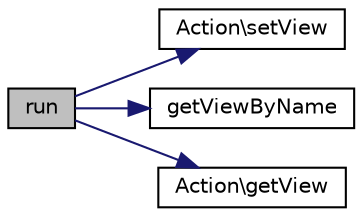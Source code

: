 digraph "run"
{
  edge [fontname="Helvetica",fontsize="10",labelfontname="Helvetica",labelfontsize="10"];
  node [fontname="Helvetica",fontsize="10",shape=record];
  rankdir="LR";
  Node1 [label="run",height=0.2,width=0.4,color="black", fillcolor="grey75", style="filled", fontcolor="black"];
  Node1 -> Node2 [color="midnightblue",fontsize="10",style="solid",fontname="Helvetica"];
  Node2 [label="Action\\setView",height=0.2,width=0.4,color="black", fillcolor="white", style="filled",URL="$class_action.html#ab7b32659820de59ffe097cd1848f5d36"];
  Node1 -> Node3 [color="midnightblue",fontsize="10",style="solid",fontname="Helvetica"];
  Node3 [label="getViewByName",height=0.2,width=0.4,color="black", fillcolor="white", style="filled",URL="$index_8php.html#acd373d3719c9e82f9b8fac2542d8ebae"];
  Node1 -> Node4 [color="midnightblue",fontsize="10",style="solid",fontname="Helvetica"];
  Node4 [label="Action\\getView",height=0.2,width=0.4,color="black", fillcolor="white", style="filled",URL="$class_action.html#a50677812ea3f0258f7d03bbac5265413"];
}
